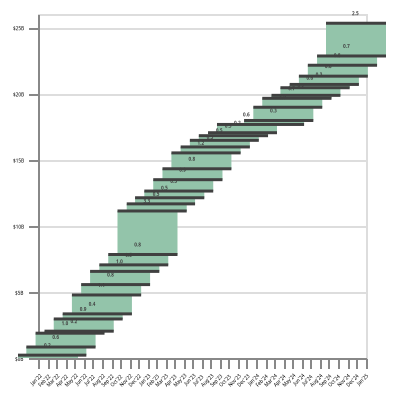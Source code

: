 {
	"$schema": "https://vega.github.io/schema/vega/v5.json",
	"autosize": {
		"type": "fit",
		"contains": "padding"
	},
	"background": null,
	"padding": 5,
	"style": "cell",
	"data": [
		{
			"name": "PDA",
			"values": "Date,PDA_adjusted\r\n2021-12-23,123\r\n2022-02-25,215\r\n2022-03-12,123\r\n2022-03-16,492\r\n2022-03-31,0\r\n2022-04-06,61\r\n2022-04-13,492\r\n2022-04-21,492\r\n2022-04-24,0\r\n2022-05-06,92\r\n2022-05-19,61\r\n2022-06-01,430\r\n2022-06-14,0\r\n2022-06-15,215\r\n2022-06-23,277\r\n2022-06-30,0\r\n2022-07-01,31\r\n2022-07-08,246\r\n2022-07-22,108\r\n2022-08-01,338\r\n2022-08-08,615\r\n2022-08-19,476\r\n2022-08-24,0\r\n2022-09-08,415\r\n2022-09-15,369\r\n2022-09-28,0\r\n2022-10-04,384\r\n2022-10-14,446\r\n2022-10-28,169\r\n2022-11-04,0\r\n2022-11-10,246\r\n2022-11-23,246\r\n2022-12-09,169\r\n2022-12-21,615\r\n2023-01-06,1752\r\n2023-01-19,1537\r\n2023-01-25,0\r\n2023-02-03,261\r\n2023-02-20,277\r\n2023-02-24,0\r\n2023-03-03,246\r\n2023-03-20,215\r\n2023-04-04,307\r\n2023-04-19,200\r\n2023-05-03,184\r\n2023-05-09,\r\n2023-05-21,375\r\n2023-05-31,300\r\n2023-06-09,\r\n2023-06-13,325\r\n2023-06-27,500\r\n2023-07-07,800\r\n2023-07-19,\r\n2023-07-25,400\r\n2023-08-14,200\r\n2023-08-29,250\r\n2023-09-06,175\r\n2023-09-07,\r\n2023-09-21,325\r\n2023-10-11,200\r\n2023-10-26,150\r\n2023-11-03,125\r\n2023-11-20,100\r\n2023-12-06,175\r\n2023-12-12,200\r\n2023-12-27,250\r\n2024-03-12,300\r\n2024-04-24,1000\r\n2024-04-26,\r\n2024-05-10,400\r\n2024-05-24,275\r\n2024-06-07,225\r\n2024-07-03,150\r\n2024-07-11,225\r\n2024-07-29,200\r\n2024-08-09,125\r\n2024-08-23,125\r\n2024-09-06,250\r\n2024-09-25,375\r\n2024-09-26,\r\n2024-10-15,425\r\n2024-10-21,400\r\n2024-11-01,425\r\n2024-11-20,275\r\n2024-12-02,725\r\n2024-12-07,\r\n2024-12-12,500\r\n2024-12-30,1250",
			"format": {
				"type": "csv"
			}
		},
		{
			"name": "data_0",
			"source": "PDA",
			"transform": [
				{
					"type": "formula",
					"expr": "toDate(datum[\"Date\"])",
					"as": "Date"
				},
				{
					"type": "formula",
					"expr": "toNumber(datum[\"PDA_adjusted\"])",
					"as": "PDA_adjusted"
				},
				{
					"type": "filter",
					"expr": "datum.Date > datetime(2022, 1, 1)"
				},
				{
					"type": "formula",
					"expr": "datum.PDA_adjusted / 1000",
					"as": "PDA_adjusted"
				},
				{
					"field": "Date",
					"type": "timeunit",
					"units": [
						"year",
						"month"
					],
					"timezone": "utc",
					"as": [
						"label",
						"label_end"
					]
				},
				{
					"type": "aggregate",
					"groupby": [
						"label"
					],
					"ops": [
						"sum"
					],
					"fields": [
						"PDA_adjusted"
					],
					"as": [
						"amount"
					]
				},
				{
					"type": "filter",
					"expr": "datum.amount != 0"
				},
				{
					"type": "window",
					"params": [
						null
					],
					"as": [
						"sum"
					],
					"ops": [
						"sum"
					],
					"fields": [
						"amount"
					],
					"sort": {
						"field": [],
						"order": []
					}
				},
				{
					"type": "window",
					"params": [
						null
					],
					"as": [
						"lead"
					],
					"ops": [
						"lead"
					],
					"fields": [
						"label"
					],
					"sort": {
						"field": [],
						"order": []
					}
				},
				{
					"type": "formula",
					"expr": "datum.lead === null ? datum.label : datum.lead",
					"as": "lead"
				},
				{
					"type": "formula",
					"expr": "datum.label === 'End' ? 0 : datum.sum - datum.amount",
					"as": "previous_sum"
				},
				{
					"type": "formula",
					"expr": "datum.label === 'End' ? datum.sum : datum.amount",
					"as": "amount"
				},
				{
					"type": "formula",
					"expr": "format(datum.amount, '.1f')",
					"as": "text_amount"
				},
				{
					"type": "formula",
					"expr": "(datum.sum + datum.previous_sum) / 2",
					"as": "center"
				},
				{
					"type": "formula",
					"expr": "datum.sum < datum.previous_sum ? datum.sum : ''",
					"as": "sum_dec"
				},
				{
					"type": "formula",
					"expr": "datum.sum > datum.previous_sum ? datum.sum : ''",
					"as": "sum_inc"
				}
			]
		},
		{
			"name": "data_1",
			"source": "data_0",
			"transform": [
				{
					"type": "filter",
					"expr": "(isDate(datum[\"label\"]) || (isValid(datum[\"label\"]) && isFinite(+datum[\"label\"]))) && isValid(datum[\"previous_sum\"]) && isFinite(+datum[\"previous_sum\"])"
				}
			]
		},
		{
			"name": "data_2",
			"source": "data_0",
			"transform": [
				{
					"type": "filter",
					"expr": "(isDate(datum[\"label\"]) || (isValid(datum[\"label\"]) && isFinite(+datum[\"label\"]))) && isValid(datum[\"sum\"]) && isFinite(+datum[\"sum\"])"
				}
			]
		},
		{
			"name": "data_3",
			"source": "data_0",
			"transform": [
				{
					"type": "filter",
					"expr": "(isDate(datum[\"label\"]) || (isValid(datum[\"label\"]) && isFinite(+datum[\"label\"]))) && isValid(datum[\"sum_inc\"]) && isFinite(+datum[\"sum_inc\"])"
				}
			]
		},
		{
			"name": "data_4",
			"source": "data_0",
			"transform": [
				{
					"type": "filter",
					"expr": "(isDate(datum[\"label\"]) || (isValid(datum[\"label\"]) && isFinite(+datum[\"label\"]))) && isValid(datum[\"sum_dec\"]) && isFinite(+datum[\"sum_dec\"])"
				}
			]
		}
	],
	"signals": [
		{
			"name": "width",
			"init": "isFinite(containerSize()[0]) ? containerSize()[0] : 200",
			"on": [
				{
					"update": "isFinite(containerSize()[0]) ? containerSize()[0] : 200",
					"events": "window:resize"
				}
			]
		},
		{
			"name": "height",
			"init": "isFinite(containerSize()[1]) ? containerSize()[1] : 200",
			"on": [
				{
					"update": "isFinite(containerSize()[1]) ? containerSize()[1] : 200",
					"events": "window:resize"
				}
			]
		},
		{
			"name": "fontSize",
			"update": "width/70"
		}
	],
	"marks": [
		{
			"name": "layer_0_marks",
			"type": "rect",
			"style": [
				"bar"
			],
			"from": {
				"data": "data_1"
			},
			"encode": {
				"update": {
					"fill": [
						{
							"test": "indexof([\"Begin\",\"End\"], datum[\"datum.label\"]) !== -1",
							"value": "#f7e0b6"
						},
						{
							"test": "datum.sum < datum.previous_sum",
							"value": "#f78a64"
						},
						{
							"value": "#93c4aa"
						}
					],
					"ariaRoleDescription": {
						"value": "bar"
					},
					"description": {
						"signal": "\"label: \" + (timeFormat(datum[\"label\"], '%b`%y')) + \"; Amount: \" + (format(datum[\"previous_sum\"], \"$\")) + \"; sum: \" + (format(datum[\"sum\"], \"\"))"
					},
					"xc": {
						"scale": "x",
						"field": "label"
					},
					"width": {
						"value": 30
					},
					"y": {
						"scale": "y",
						"field": "previous_sum"
					},
					"y2": {
						"scale": "y",
						"field": "sum"
					}
				}
			}
		},
		{
			"name": "layer_1_marks",
			"type": "rule",
			"style": [
				"rule"
			],
			"from": {
				"data": "data_2"
			},
			"encode": {
				"update": {
					"opacity": {
						"value": 1
					},
					"strokeWidth": {
						"value": 1.5
					},
					"stroke": {
						"value": "#404040"
					},
					"description": {
						"signal": "\"label: \" + (timeFormat(datum[\"label\"], '%b`%y')) + \"; sum: \" + (format(datum[\"sum\"], \"$\")) + \"; lead: \" + (timeFormat(datum[\"lead\"], '%b %d, %Y'))"
					},
					"x": {
						"scale": "x",
						"field": "label",
						"offset": -15
					},
					"x2": {
						"scale": "x",
						"field": "lead",
						"offset": 15
					},
					"y": {
						"scale": "y",
						"field": "sum"
					}
				}
			}
		},
		{
			"name": "layer_2_marks",
			"type": "text",
			"style": [
				"text"
			],
			"from": {
				"data": "data_3"
			},
			"encode": {
				"update": {
					"baseline": {
						"value": "bottom"
					},
					"dy": {
						"value": -4
					},
					"fontSize": {
						"signal": "fontSize"
					},
					"fill": {
						"value": "#404040"
					},
					"description": {
						"signal": "\"label: \" + (timeFormat(datum[\"label\"], '%b`%y')) + \"; sum_inc: \" + (format(datum[\"sum_inc\"], \"$\")) + \"; text_amount: \" + (isValid(datum[\"text_amount\"]) ? datum[\"text_amount\"] : \"\"+datum[\"text_amount\"])"
					},
					"x": {
						"scale": "x",
						"field": "label"
					},
					"y": {
						"scale": "y",
						"field": "sum_inc"
					},
					"text": {
						"signal": "isValid(datum[\"text_amount\"]) ? datum[\"text_amount\"] : \"\"+datum[\"text_amount\"]"
					},
					"align": {
						"value": "center"
					}
				}
			}
		},
		{
			"name": "layer_3_marks",
			"type": "text",
			"style": [
				"text"
			],
			"from": {
				"data": "data_4"
			},
			"encode": {
				"update": {
					"baseline": {
						"value": "top"
					},
					"dy": {
						"value": 4
					},
					"fill": {
						"value": "#404040"
					},
					"description": {
						"signal": "\"label: \" + (timeFormat(datum[\"label\"], '%b`%y')) + \"; sum_dec: \" + (format(datum[\"sum_dec\"], \"$\"))"
					},
					"x": {
						"scale": "x",
						"field": "label"
					},
					"y": {
						"scale": "y",
						"field": "sum_dec"
					},
					"text": {
						"signal": "isValid(datum[\"sum_dec\"]) ? datum[\"sum_dec\"] : \"\"+datum[\"sum_dec\"]"
					},
					"align": {
						"value": "center"
					}
				}
			}
		}
	],
	"scales": [
		{
			"name": "x",
			"type": "time",
			"domain": {
				"fields": [
					{
						"data": "data_1",
						"field": "label"
					},
					{
						"data": "data_2",
						"field": "label"
					},
					{
						"data": "data_2",
						"field": "lead"
					},
					{
						"data": "data_3",
						"field": "label"
					},
					{
						"data": "data_4",
						"field": "label"
					}
				]
			},
			"range": [
				0,
				{
					"signal": "width"
				}
			],
			"padding": 5
		},
		{
			"name": "y",
			"type": "linear",
			"domain": {
				"fields": [
					{
						"data": "data_1",
						"field": "previous_sum"
					},
					{
						"data": "data_1",
						"field": "sum"
					},
					{
						"data": "data_2",
						"field": "sum"
					},
					{
						"data": "data_3",
						"field": "sum_inc"
					},
					{
						"data": "data_4",
						"field": "sum_dec"
					}
				]
			},
			"range": [
				{
					"signal": "height"
				},
				0
			],
			"nice": true,
			"zero": true
		}
	],
	"axes": [
		{
			"scale": "y",
			"orient": "left",
			"tickCount": 5,
			"gridScale": "x",
			"grid": true,
			"domain": false,
			"labels": false,
			"aria": false,
			"maxExtent": 0,
			"minExtent": 0,
			"ticks": false,
			"zindex": 0
		},
		{
			"scale": "x",
			"orient": "bottom",
			"grid": false,
			"format": "%b`%y",
			"labelAngle": 315,
			"labelOverlap": false,
			"tickCount": {
				"interval": "month",
				"step": 1
			},
			"labelAlign": "right",
			"labelBaseline": "top",
			"labelFlush": true,
			"encode": {
				"labels": {
					"update": {
						"fontSize": {
							"signal": "fontSize"
						}
					}
				}
			},
			"zindex": 0
		},
		{
			"scale": "y",
			"orient": "left",
			"grid": false,
			"format": "$",
			"labelAngle": 0,
			"tickCount": 5,
			"labelAlign": "right",
			"labelOverlap": true,
			"encode": {
				"labels": {
					"update": {
						"fontSize": {
							"signal": "fontSize"
						},
						"text": {
							"signal": "datum.label + 'B'"
						}
					}
				}
			},
			"zindex": 0
		}
	],
	"config": {
		"style": {
			"text": {
				"fontWeight": "bold"
			}
		}
	}
}